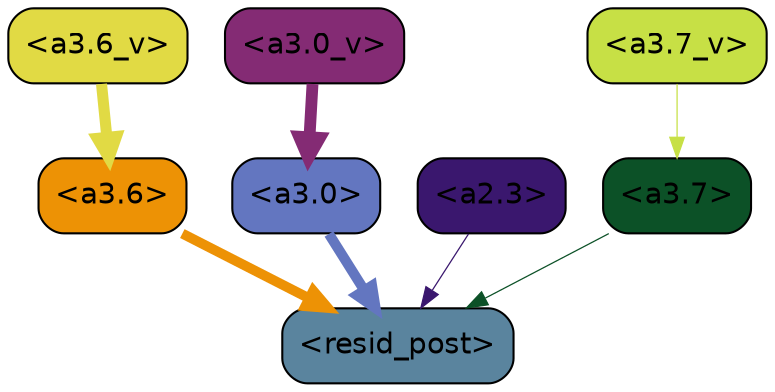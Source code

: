strict digraph "" {
	graph [bgcolor=transparent,
		layout=dot,
		overlap=false,
		splines=true
	];
	"<a3.7>"	[color=black,
		fillcolor="#0c5127",
		fontname=Helvetica,
		shape=box,
		style="filled, rounded"];
	"<resid_post>"	[color=black,
		fillcolor="#5a849e",
		fontname=Helvetica,
		shape=box,
		style="filled, rounded"];
	"<a3.7>" -> "<resid_post>"	[color="#0c5127",
		penwidth=0.6];
	"<a3.6>"	[color=black,
		fillcolor="#ed9205",
		fontname=Helvetica,
		shape=box,
		style="filled, rounded"];
	"<a3.6>" -> "<resid_post>"	[color="#ed9205",
		penwidth=4.751592040061951];
	"<a3.0>"	[color=black,
		fillcolor="#6376c0",
		fontname=Helvetica,
		shape=box,
		style="filled, rounded"];
	"<a3.0>" -> "<resid_post>"	[color="#6376c0",
		penwidth=4.904066681861877];
	"<a2.3>"	[color=black,
		fillcolor="#3a176e",
		fontname=Helvetica,
		shape=box,
		style="filled, rounded"];
	"<a2.3>" -> "<resid_post>"	[color="#3a176e",
		penwidth=0.6];
	"<a3.7_v>"	[color=black,
		fillcolor="#c7e045",
		fontname=Helvetica,
		shape=box,
		style="filled, rounded"];
	"<a3.7_v>" -> "<a3.7>"	[color="#c7e045",
		penwidth=0.6];
	"<a3.6_v>"	[color=black,
		fillcolor="#e1da44",
		fontname=Helvetica,
		shape=box,
		style="filled, rounded"];
	"<a3.6_v>" -> "<a3.6>"	[color="#e1da44",
		penwidth=5.297133803367615];
	"<a3.0_v>"	[color=black,
		fillcolor="#842b74",
		fontname=Helvetica,
		shape=box,
		style="filled, rounded"];
	"<a3.0_v>" -> "<a3.0>"	[color="#842b74",
		penwidth=5.680712580680847];
}

